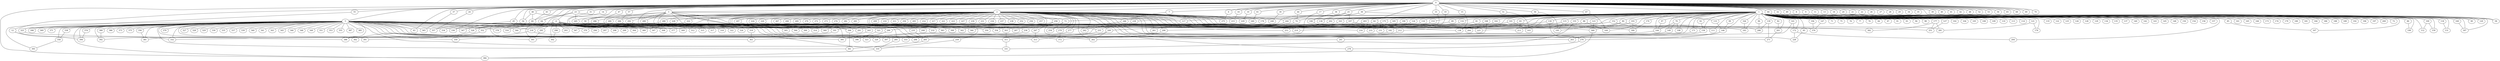 
graph graphname {
    0 -- 1
0 -- 2
0 -- 3
0 -- 4
0 -- 5
0 -- 6
0 -- 7
0 -- 8
0 -- 9
0 -- 10
0 -- 11
0 -- 12
0 -- 13
0 -- 14
0 -- 15
0 -- 16
0 -- 17
0 -- 18
0 -- 19
0 -- 20
0 -- 21
0 -- 22
0 -- 23
0 -- 24
0 -- 25
0 -- 26
0 -- 27
0 -- 28
0 -- 29
0 -- 30
0 -- 31
0 -- 32
0 -- 33
0 -- 34
0 -- 35
0 -- 36
0 -- 37
0 -- 38
0 -- 39
0 -- 40
0 -- 41
0 -- 42
0 -- 43
0 -- 44
0 -- 45
0 -- 46
0 -- 47
0 -- 48
0 -- 49
0 -- 50
0 -- 51
0 -- 52
0 -- 53
0 -- 54
0 -- 55
0 -- 56
0 -- 57
0 -- 58
0 -- 59
0 -- 60
0 -- 61
0 -- 62
0 -- 63
0 -- 64
0 -- 65
0 -- 66
0 -- 67
0 -- 68
0 -- 69
0 -- 70
0 -- 290
0 -- 336
0 -- 384
1 -- 71
1 -- 72
1 -- 73
1 -- 74
1 -- 75
1 -- 76
1 -- 77
1 -- 78
1 -- 79
1 -- 80
1 -- 81
1 -- 82
1 -- 83
1 -- 84
1 -- 85
1 -- 86
1 -- 87
1 -- 88
1 -- 89
1 -- 90
1 -- 91
1 -- 92
1 -- 93
1 -- 94
1 -- 95
1 -- 96
1 -- 97
1 -- 98
1 -- 99
1 -- 100
1 -- 101
1 -- 102
1 -- 103
1 -- 104
1 -- 105
1 -- 106
1 -- 107
1 -- 108
1 -- 109
1 -- 110
1 -- 111
1 -- 112
1 -- 113
1 -- 114
1 -- 115
1 -- 116
1 -- 117
1 -- 118
1 -- 119
1 -- 120
1 -- 121
1 -- 122
1 -- 123
1 -- 124
1 -- 125
1 -- 126
1 -- 127
1 -- 128
1 -- 129
1 -- 130
1 -- 131
1 -- 132
1 -- 133
1 -- 134
1 -- 135
1 -- 136
1 -- 137
1 -- 138
1 -- 139
1 -- 140
1 -- 141
1 -- 142
1 -- 143
1 -- 144
1 -- 145
1 -- 146
1 -- 147
1 -- 148
1 -- 149
1 -- 150
1 -- 151
1 -- 152
1 -- 153
1 -- 154
1 -- 155
1 -- 156
1 -- 157
1 -- 158
1 -- 159
1 -- 160
1 -- 161
1 -- 162
1 -- 163
1 -- 164
1 -- 165
1 -- 166
1 -- 167
1 -- 168
1 -- 169
1 -- 170
1 -- 171
1 -- 172
1 -- 173
1 -- 174
1 -- 175
1 -- 176
1 -- 177
1 -- 178
1 -- 179
1 -- 180
1 -- 181
1 -- 182
1 -- 183
1 -- 184
1 -- 185
1 -- 186
1 -- 187
1 -- 188
1 -- 189
1 -- 190
1 -- 191
1 -- 192
1 -- 193
1 -- 194
1 -- 195
1 -- 196
1 -- 197
1 -- 198
1 -- 199
1 -- 200
1 -- 201
1 -- 202
1 -- 203
1 -- 204
1 -- 311
2 -- 256
2 -- 258
2 -- 259
2 -- 260
2 -- 261
2 -- 262
2 -- 257
2 -- 264
2 -- 265
2 -- 266
2 -- 267
2 -- 268
2 -- 269
2 -- 270
2 -- 271
2 -- 272
2 -- 273
2 -- 274
2 -- 275
2 -- 276
2 -- 277
2 -- 278
2 -- 279
2 -- 280
2 -- 281
2 -- 282
2 -- 283
2 -- 263
2 -- 205
2 -- 206
2 -- 207
2 -- 208
2 -- 209
2 -- 210
2 -- 211
2 -- 212
2 -- 213
2 -- 214
2 -- 215
2 -- 216
2 -- 217
2 -- 218
2 -- 219
2 -- 220
2 -- 221
2 -- 222
2 -- 223
2 -- 224
2 -- 225
2 -- 226
2 -- 227
2 -- 228
2 -- 229
2 -- 230
2 -- 231
2 -- 232
2 -- 233
2 -- 234
2 -- 235
2 -- 236
2 -- 237
2 -- 238
2 -- 239
2 -- 240
2 -- 241
2 -- 242
2 -- 243
2 -- 244
2 -- 245
2 -- 246
2 -- 247
2 -- 248
2 -- 249
2 -- 250
2 -- 251
2 -- 252
2 -- 253
2 -- 254
2 -- 255
3 -- 288
3 -- 290
3 -- 291
3 -- 292
3 -- 289
3 -- 284
3 -- 285
3 -- 286
3 -- 287
3 -- 59
3 -- 178
4 -- 293
4 -- 294
4 -- 295
4 -- 296
4 -- 297
4 -- 298
4 -- 299
4 -- 300
4 -- 301
4 -- 302
4 -- 303
4 -- 304
4 -- 305
4 -- 306
4 -- 307
4 -- 308
4 -- 309
4 -- 310
4 -- 311
4 -- 312
4 -- 313
4 -- 314
4 -- 315
4 -- 316
4 -- 317
4 -- 318
4 -- 319
4 -- 320
4 -- 321
4 -- 322
4 -- 323
4 -- 324
4 -- 357
5 -- 384
5 -- 386
5 -- 387
5 -- 388
5 -- 389
5 -- 390
5 -- 385
5 -- 392
5 -- 393
5 -- 394
5 -- 395
5 -- 396
5 -- 397
5 -- 398
5 -- 399
5 -- 391
5 -- 325
5 -- 326
5 -- 327
5 -- 328
5 -- 329
5 -- 330
5 -- 331
5 -- 332
5 -- 333
5 -- 334
5 -- 335
5 -- 336
5 -- 337
5 -- 338
5 -- 339
5 -- 340
5 -- 341
5 -- 342
5 -- 343
5 -- 344
5 -- 345
5 -- 346
5 -- 347
5 -- 348
5 -- 349
5 -- 350
5 -- 351
5 -- 352
5 -- 353
5 -- 354
5 -- 355
5 -- 356
5 -- 357
5 -- 358
5 -- 359
5 -- 360
5 -- 361
5 -- 362
5 -- 363
5 -- 364
5 -- 365
5 -- 366
5 -- 367
5 -- 368
5 -- 369
5 -- 370
5 -- 371
5 -- 372
5 -- 373
5 -- 374
5 -- 375
5 -- 376
5 -- 377
5 -- 378
5 -- 379
5 -- 380
5 -- 381
5 -- 382
5 -- 383
5 -- 63
5 -- 218
6 -- 275
7 -- 246
10 -- 229
12 -- 394
12 -- 332
14 -- 364
15 -- 138
16 -- 215
17 -- 285
19 -- 233
23 -- 245
23 -- 316
23 -- 64
23 -- 73
24 -- 357
25 -- 136
25 -- 107
25 -- 239
30 -- 248
31 -- 305
32 -- 120
33 -- 216
36 -- 106
37 -- 365
38 -- 244
38 -- 377
38 -- 133
39 -- 58
43 -- 60
44 -- 74
45 -- 347
45 -- 191
46 -- 117
46 -- 54
46 -- 60
47 -- 360
49 -- 187
50 -- 195
51 -- 103
54 -- 326
55 -- 325
57 -- 266
59 -- 300
60 -- 301
61 -- 240
62 -- 183
62 -- 321
66 -- 90
67 -- 169
73 -- 254
73 -- 306
74 -- 363
79 -- 149
79 -- 198
79 -- 144
80 -- 111
80 -- 255
80 -- 368
81 -- 216
82 -- 201
83 -- 213
83 -- 236
85 -- 167
86 -- 199
88 -- 169
88 -- 287
89 -- 253
92 -- 158
95 -- 226
96 -- 288
97 -- 144
99 -- 146
100 -- 112
100 -- 159
101 -- 347
101 -- 103
106 -- 182
107 -- 360
107 -- 138
115 -- 212
115 -- 195
116 -- 354
117 -- 151
118 -- 131
121 -- 176
121 -- 281
123 -- 368
123 -- 225
124 -- 366
124 -- 350
127 -- 251
130 -- 290
130 -- 276
132 -- 219
133 -- 146
139 -- 288
139 -- 271
141 -- 381
141 -- 172
144 -- 397
146 -- 276
146 -- 263
147 -- 376
149 -- 333
152 -- 326
152 -- 158
153 -- 261
153 -- 206
155 -- 264
155 -- 331
158 -- 241
160 -- 187
162 -- 233
163 -- 364
164 -- 183
168 -- 303
168 -- 388
170 -- 390
171 -- 262
172 -- 226
172 -- 204
175 -- 383
177 -- 382
177 -- 281
177 -- 251
182 -- 265
185 -- 399
190 -- 342
191 -- 392
193 -- 213
193 -- 390
194 -- 376
201 -- 271
202 -- 336
203 -- 291
205 -- 370
206 -- 320
207 -- 208
212 -- 372
218 -- 359
218 -- 285
220 -- 383
222 -- 344
224 -- 232
228 -- 378
235 -- 265
236 -- 332
239 -- 242
243 -- 301
244 -- 249
244 -- 253
246 -- 277
247 -- 313
249 -- 313
249 -- 262
250 -- 367
255 -- 323
258 -- 262
258 -- 389
259 -- 310
260 -- 326
265 -- 361
266 -- 395
276 -- 278
277 -- 284
279 -- 372
280 -- 352
285 -- 310
286 -- 314
286 -- 334
289 -- 291
290 -- 395
290 -- 396
292 -- 306
295 -- 301
296 -- 302
303 -- 311
306 -- 361
310 -- 384
311 -- 331
319 -- 363
321 -- 396
325 -- 388
326 -- 362
338 -- 358
352 -- 391
356 -- 381
358 -- 393
368 -- 384
374 -- 394
380 -- 392

}
